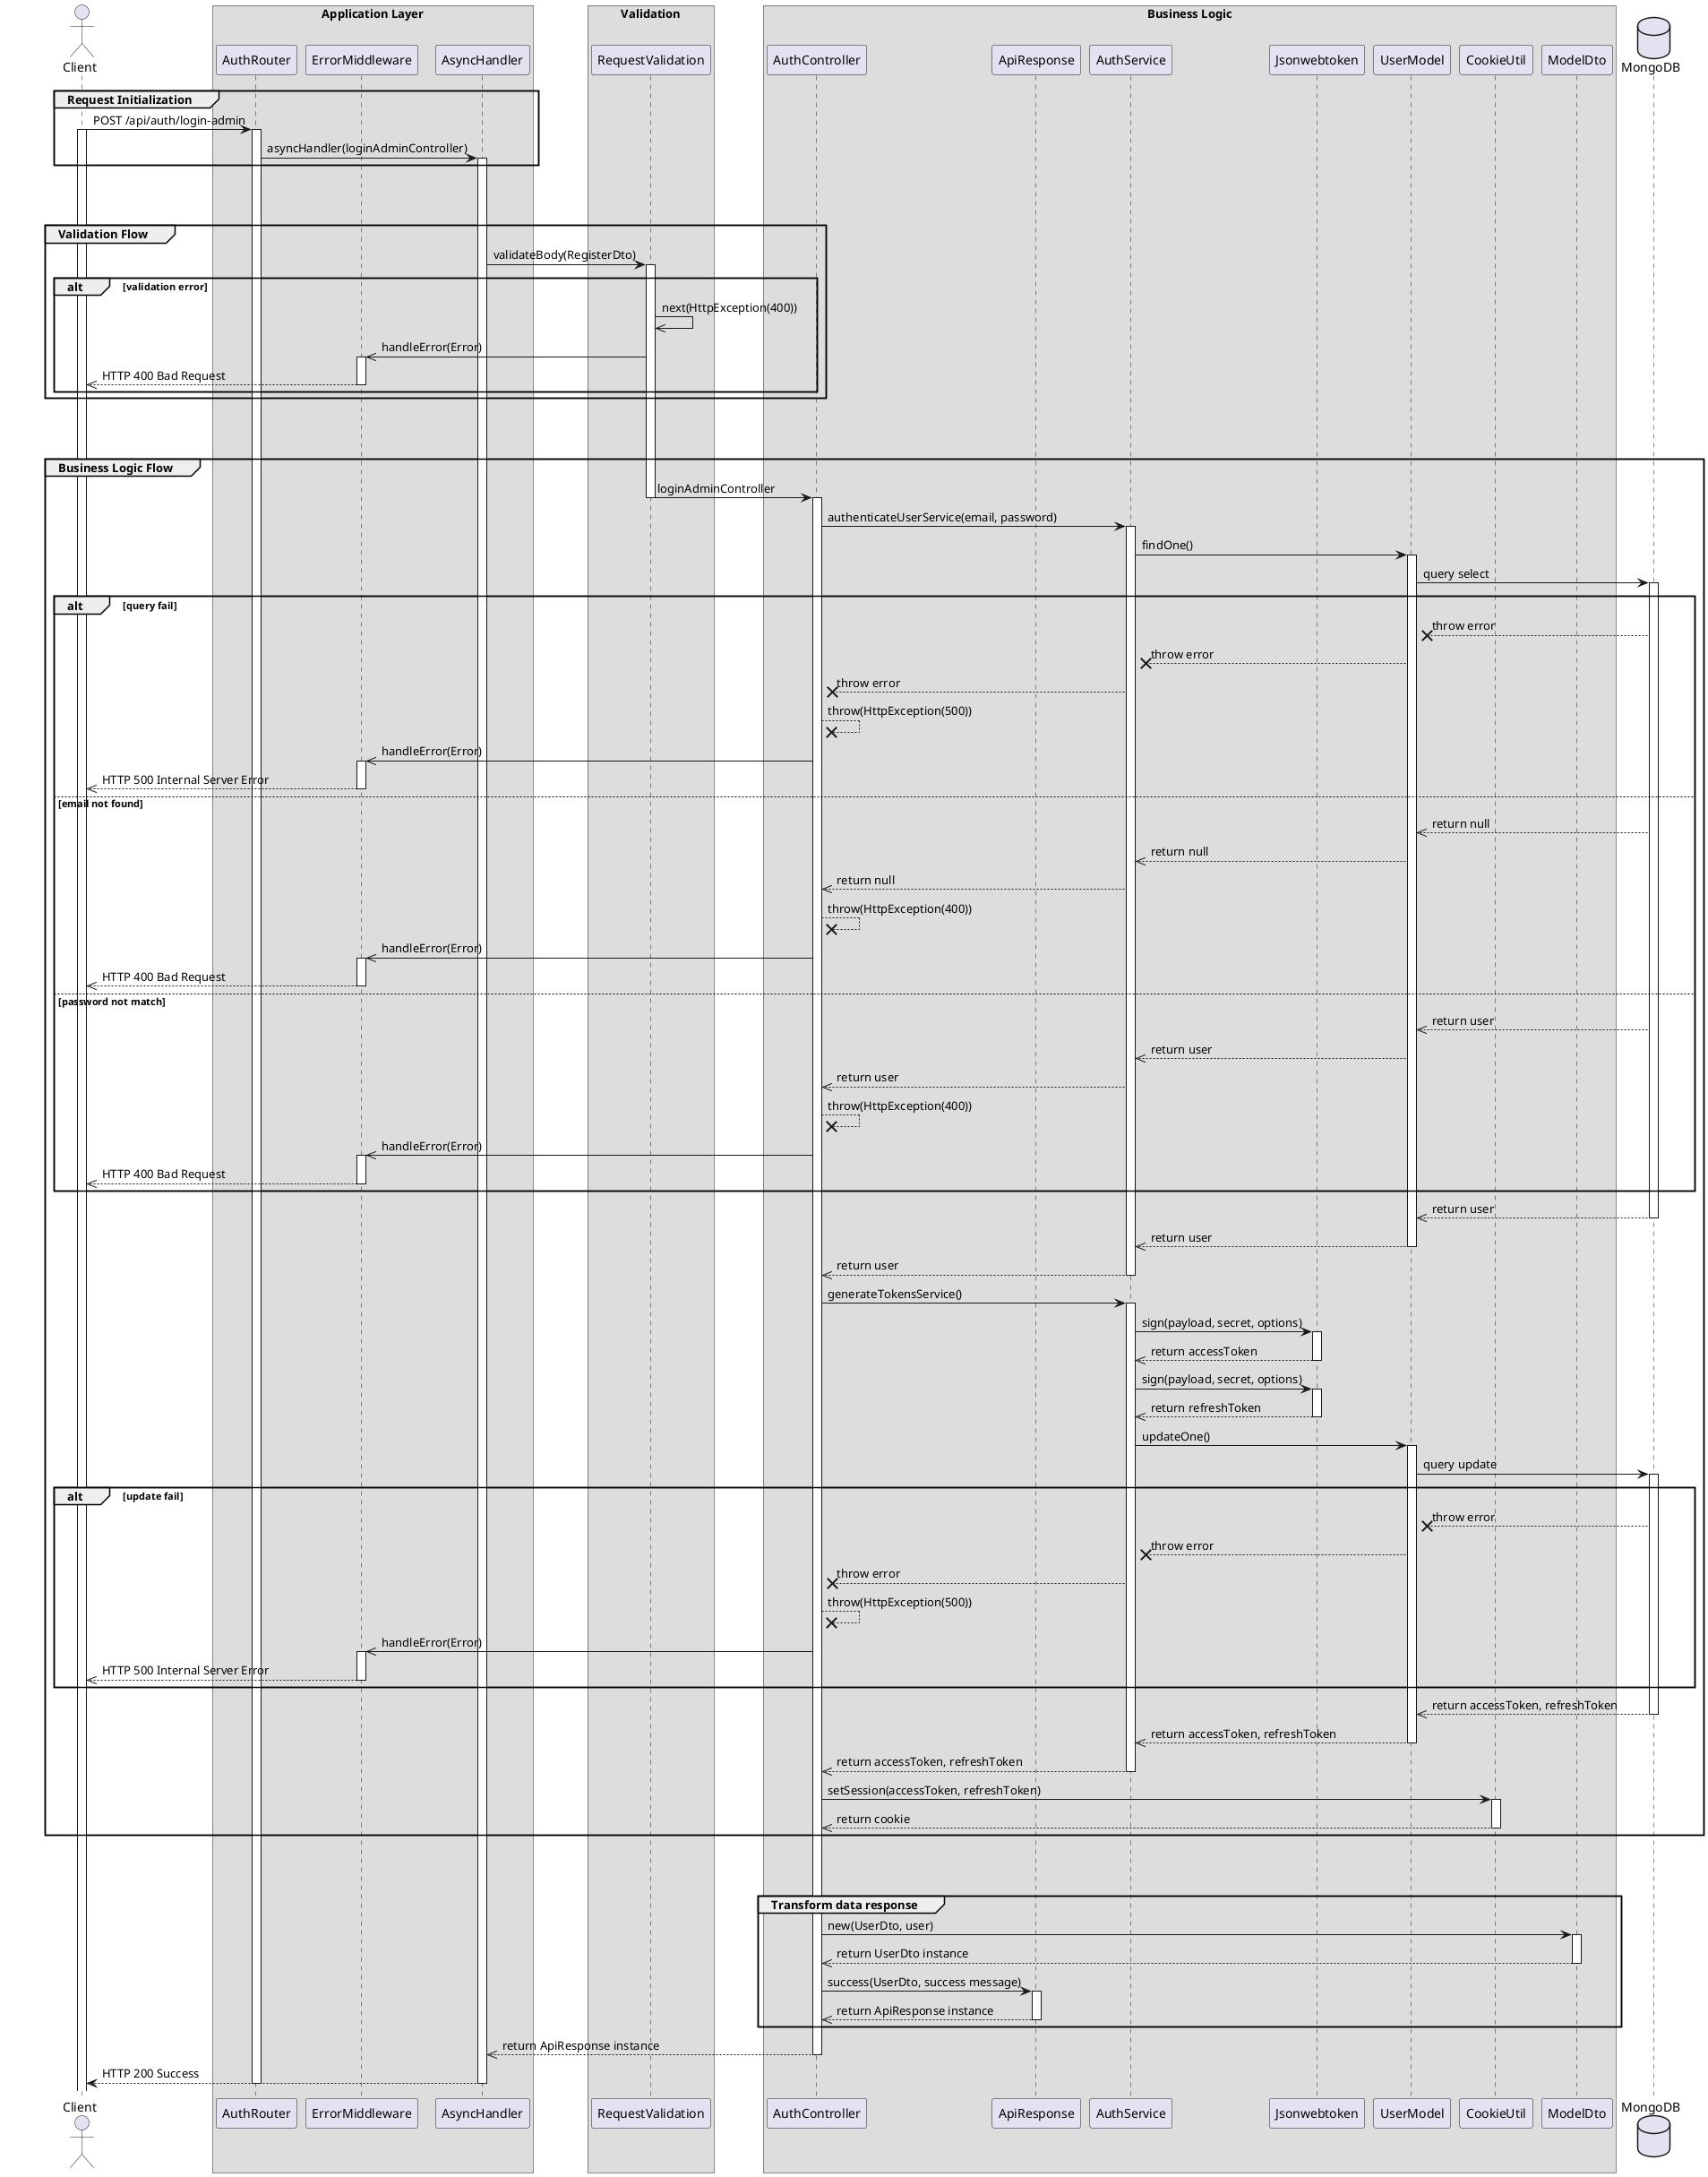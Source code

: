 @startuml Login Admin

actor Client

box "Application Layer"
participant AuthRouter 
participant ErrorMiddleware 
participant AsyncHandler 
end box

box "Validation"
participant RequestValidation
end box

box "Business Logic"
participant AuthController
participant ApiResponse
participant AuthService
participant Jsonwebtoken
participant UserModel
participant CookieUtil
participant ModelDto
end box

database MongoDB

' Step 1
group Request Initialization
    Client -> AuthRouter: POST /api/auth/login-admin
    activate Client
    activate AuthRouter
    AuthRouter -> AsyncHandler: asyncHandler(loginAdminController)
    activate AsyncHandler
end

break
break


' Step 2
group Validation Flow
    AsyncHandler -> RequestValidation: validateBody(RegisterDto)
    activate RequestValidation
    alt validation error
        RequestValidation ->> RequestValidation: next(HttpException(400))
        RequestValidation ->> ErrorMiddleware: handleError(Error)
        activate ErrorMiddleware
        ErrorMiddleware -->> Client: HTTP 400 Bad Request
        deactivate ErrorMiddleware
    end
    
end

break
break


' step 3
group Business Logic Flow
    RequestValidation -> AuthController: loginAdminController
    deactivate RequestValidation
    activate AuthController
    AuthController -> AuthService: authenticateUserService(email, password)
    activate AuthService
    AuthService -> UserModel: findOne()
    activate UserModel
    UserModel -> MongoDB: query select
    activate MongoDB

    alt query fail 
        MongoDB --x UserModel: throw error
        UserModel --x AuthService: throw error
        AuthService --x AuthController: throw error
        AuthController --x AuthController: throw(HttpException(500))
        AuthController ->> ErrorMiddleware: handleError(Error)
        activate ErrorMiddleware
        ErrorMiddleware -->> Client: HTTP 500 Internal Server Error
        deactivate ErrorMiddleware
    else email not found
        MongoDB -->> UserModel: return null
        UserModel -->> AuthService: return null
        AuthService -->> AuthController: return null
        AuthController --x AuthController: throw(HttpException(400))
        AuthController ->> ErrorMiddleware: handleError(Error)
        activate ErrorMiddleware
        ErrorMiddleware -->> Client: HTTP 400 Bad Request
        deactivate ErrorMiddleware
    else password not match
        MongoDB -->> UserModel: return user
        UserModel -->> AuthService: return user
        AuthService -->> AuthController: return user
        AuthController --x AuthController: throw(HttpException(400))
        AuthController ->> ErrorMiddleware: handleError(Error)
        activate ErrorMiddleware
        ErrorMiddleware -->> Client: HTTP 400 Bad Request
        deactivate ErrorMiddleware
    end

    MongoDB -->> UserModel: return user
    deactivate MongoDB
    UserModel -->> AuthService: return user
    deactivate UserModel
    AuthService -->> AuthController: return user
    deactivate AuthService
    AuthController -> AuthService: generateTokensService()
    activate AuthService
    AuthService -> Jsonwebtoken: sign(payload, secret, options)
    activate Jsonwebtoken
    Jsonwebtoken -->> AuthService: return accessToken
    deactivate Jsonwebtoken
    AuthService -> Jsonwebtoken: sign(payload, secret, options)
    activate Jsonwebtoken
    Jsonwebtoken -->> AuthService: return refreshToken
    deactivate Jsonwebtoken
    AuthService -> UserModel: updateOne()
    activate UserModel
    UserModel -> MongoDB: query update
    activate MongoDB

    alt update fail
        MongoDB --x UserModel: throw error
        UserModel --x AuthService: throw error
        AuthService --x AuthController: throw error
        AuthController --x AuthController: throw(HttpException(500))
        AuthController ->> ErrorMiddleware: handleError(Error)
        activate ErrorMiddleware
        ErrorMiddleware -->> Client: HTTP 500 Internal Server Error
        deactivate ErrorMiddleware
    end

    MongoDB -->> UserModel: return accessToken, refreshToken
    deactivate MongoDB
    UserModel -->> AuthService: return accessToken, refreshToken
    deactivate UserModel
    AuthService -->> AuthController: return accessToken, refreshToken
    deactivate AuthService
    AuthController -> CookieUtil: setSession(accessToken, refreshToken)
    activate CookieUtil
    CookieUtil -->> AuthController: return cookie
    deactivate CookieUtil


    
end   
break 
break

group Transform data response
    AuthController -> ModelDto: new(UserDto, user)
    activate ModelDto
    ModelDto -->> AuthController: return UserDto instance
    deactivate ModelDto

    AuthController -> ApiResponse: success(UserDto, success message)
    activate ApiResponse
    ApiResponse -->> AuthController: return ApiResponse instance
    deactivate ApiResponse 
end
AuthController -->> AsyncHandler: return ApiResponse instance
deactivate AuthController
AsyncHandler --> Client: HTTP 200 Success
deactivate AsyncHandler
deactivate AuthRouter


@enduml